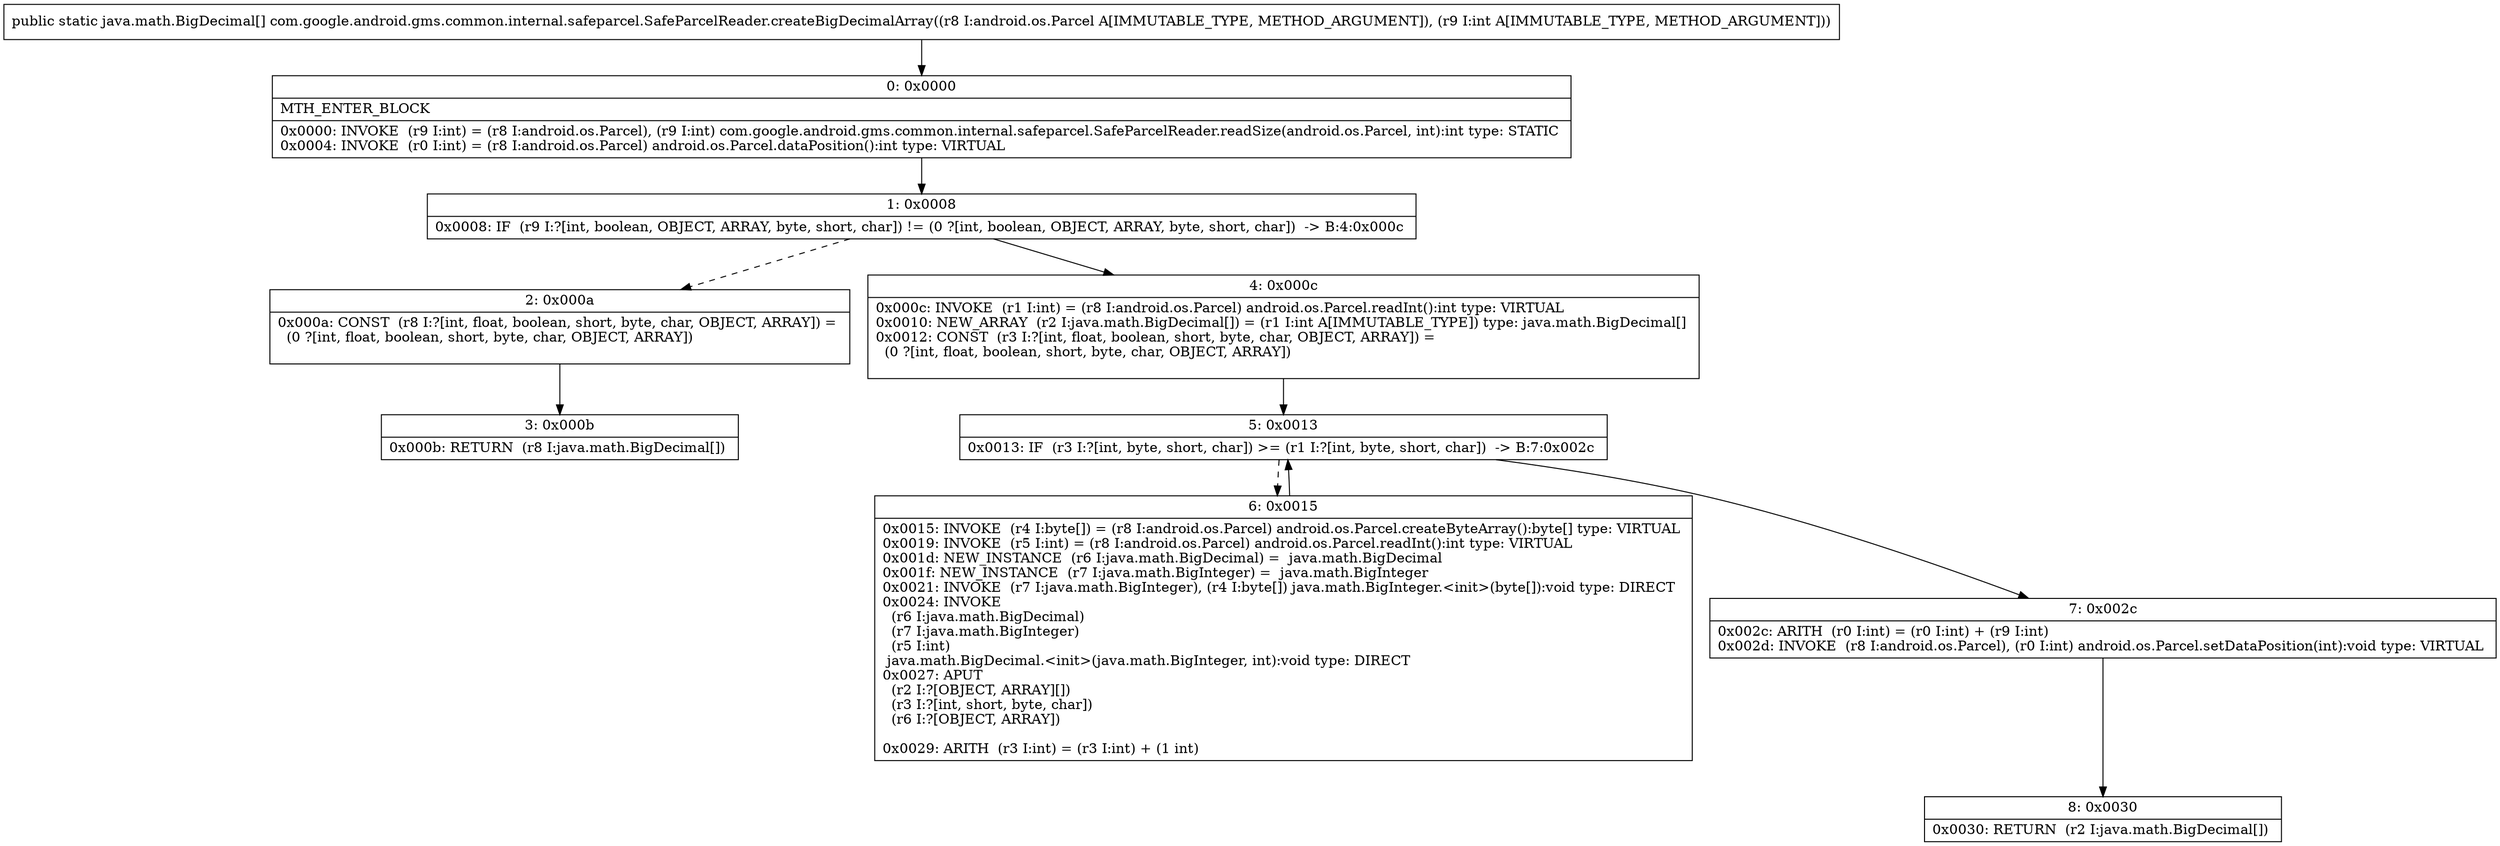 digraph "CFG forcom.google.android.gms.common.internal.safeparcel.SafeParcelReader.createBigDecimalArray(Landroid\/os\/Parcel;I)[Ljava\/math\/BigDecimal;" {
Node_0 [shape=record,label="{0\:\ 0x0000|MTH_ENTER_BLOCK\l|0x0000: INVOKE  (r9 I:int) = (r8 I:android.os.Parcel), (r9 I:int) com.google.android.gms.common.internal.safeparcel.SafeParcelReader.readSize(android.os.Parcel, int):int type: STATIC \l0x0004: INVOKE  (r0 I:int) = (r8 I:android.os.Parcel) android.os.Parcel.dataPosition():int type: VIRTUAL \l}"];
Node_1 [shape=record,label="{1\:\ 0x0008|0x0008: IF  (r9 I:?[int, boolean, OBJECT, ARRAY, byte, short, char]) != (0 ?[int, boolean, OBJECT, ARRAY, byte, short, char])  \-\> B:4:0x000c \l}"];
Node_2 [shape=record,label="{2\:\ 0x000a|0x000a: CONST  (r8 I:?[int, float, boolean, short, byte, char, OBJECT, ARRAY]) = \l  (0 ?[int, float, boolean, short, byte, char, OBJECT, ARRAY])\l \l}"];
Node_3 [shape=record,label="{3\:\ 0x000b|0x000b: RETURN  (r8 I:java.math.BigDecimal[]) \l}"];
Node_4 [shape=record,label="{4\:\ 0x000c|0x000c: INVOKE  (r1 I:int) = (r8 I:android.os.Parcel) android.os.Parcel.readInt():int type: VIRTUAL \l0x0010: NEW_ARRAY  (r2 I:java.math.BigDecimal[]) = (r1 I:int A[IMMUTABLE_TYPE]) type: java.math.BigDecimal[] \l0x0012: CONST  (r3 I:?[int, float, boolean, short, byte, char, OBJECT, ARRAY]) = \l  (0 ?[int, float, boolean, short, byte, char, OBJECT, ARRAY])\l \l}"];
Node_5 [shape=record,label="{5\:\ 0x0013|0x0013: IF  (r3 I:?[int, byte, short, char]) \>= (r1 I:?[int, byte, short, char])  \-\> B:7:0x002c \l}"];
Node_6 [shape=record,label="{6\:\ 0x0015|0x0015: INVOKE  (r4 I:byte[]) = (r8 I:android.os.Parcel) android.os.Parcel.createByteArray():byte[] type: VIRTUAL \l0x0019: INVOKE  (r5 I:int) = (r8 I:android.os.Parcel) android.os.Parcel.readInt():int type: VIRTUAL \l0x001d: NEW_INSTANCE  (r6 I:java.math.BigDecimal) =  java.math.BigDecimal \l0x001f: NEW_INSTANCE  (r7 I:java.math.BigInteger) =  java.math.BigInteger \l0x0021: INVOKE  (r7 I:java.math.BigInteger), (r4 I:byte[]) java.math.BigInteger.\<init\>(byte[]):void type: DIRECT \l0x0024: INVOKE  \l  (r6 I:java.math.BigDecimal)\l  (r7 I:java.math.BigInteger)\l  (r5 I:int)\l java.math.BigDecimal.\<init\>(java.math.BigInteger, int):void type: DIRECT \l0x0027: APUT  \l  (r2 I:?[OBJECT, ARRAY][])\l  (r3 I:?[int, short, byte, char])\l  (r6 I:?[OBJECT, ARRAY])\l \l0x0029: ARITH  (r3 I:int) = (r3 I:int) + (1 int) \l}"];
Node_7 [shape=record,label="{7\:\ 0x002c|0x002c: ARITH  (r0 I:int) = (r0 I:int) + (r9 I:int) \l0x002d: INVOKE  (r8 I:android.os.Parcel), (r0 I:int) android.os.Parcel.setDataPosition(int):void type: VIRTUAL \l}"];
Node_8 [shape=record,label="{8\:\ 0x0030|0x0030: RETURN  (r2 I:java.math.BigDecimal[]) \l}"];
MethodNode[shape=record,label="{public static java.math.BigDecimal[] com.google.android.gms.common.internal.safeparcel.SafeParcelReader.createBigDecimalArray((r8 I:android.os.Parcel A[IMMUTABLE_TYPE, METHOD_ARGUMENT]), (r9 I:int A[IMMUTABLE_TYPE, METHOD_ARGUMENT])) }"];
MethodNode -> Node_0;
Node_0 -> Node_1;
Node_1 -> Node_2[style=dashed];
Node_1 -> Node_4;
Node_2 -> Node_3;
Node_4 -> Node_5;
Node_5 -> Node_6[style=dashed];
Node_5 -> Node_7;
Node_6 -> Node_5;
Node_7 -> Node_8;
}

